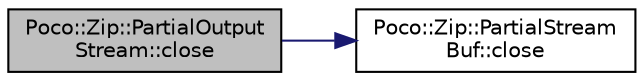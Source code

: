 digraph "Poco::Zip::PartialOutputStream::close"
{
 // LATEX_PDF_SIZE
  edge [fontname="Helvetica",fontsize="10",labelfontname="Helvetica",labelfontsize="10"];
  node [fontname="Helvetica",fontsize="10",shape=record];
  rankdir="LR";
  Node1 [label="Poco::Zip::PartialOutput\lStream::close",height=0.2,width=0.4,color="black", fillcolor="grey75", style="filled", fontcolor="black",tooltip="Destroys the PartialOutputStream."];
  Node1 -> Node2 [color="midnightblue",fontsize="10",style="solid"];
  Node2 [label="Poco::Zip::PartialStream\lBuf::close",height=0.2,width=0.4,color="black", fillcolor="white", style="filled",URL="$classPoco_1_1Zip_1_1PartialStreamBuf.html#a8d4dabf41f22a453adcdcb4fe3754a05",tooltip="Destroys the PartialStream."];
}

